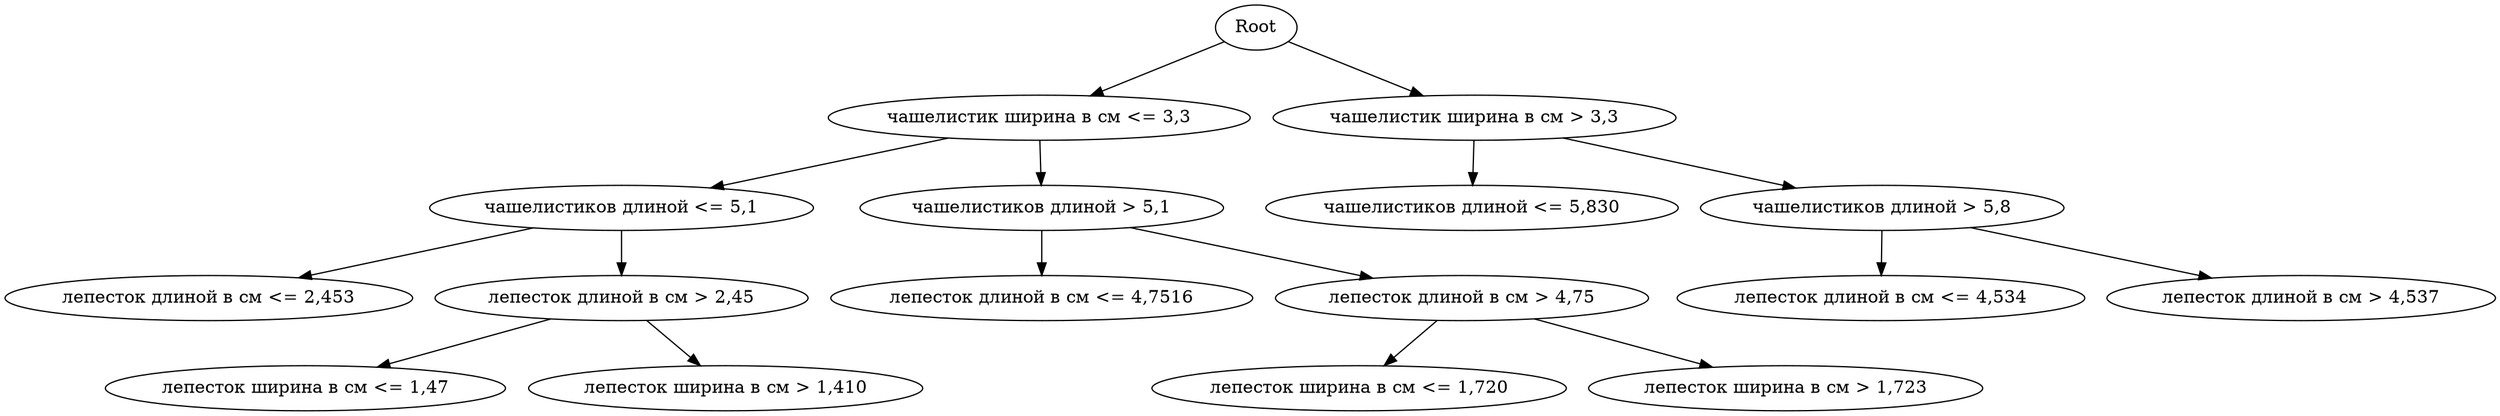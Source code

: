 digraph G {
"Root"
->
"чашелистик ширина в см <= 3,3"
->
"чашелистиков длиной <= 5,1"
->
"лепесток длиной в см <= 2,453"
;
"чашелистиков длиной <= 5,1"
->
"лепесток длиной в см > 2,45"
->
"лепесток ширина в см <= 1,47"
;
"лепесток длиной в см > 2,45"
->
"лепесток ширина в см > 1,410"
;
"чашелистик ширина в см <= 3,3"
->
"чашелистиков длиной > 5,1"
->
"лепесток длиной в см <= 4,7516"
;
"чашелистиков длиной > 5,1"
->
"лепесток длиной в см > 4,75"
->
"лепесток ширина в см <= 1,720"
;
"лепесток длиной в см > 4,75"
->
"лепесток ширина в см > 1,723"
;
"Root"
->
"чашелистик ширина в см > 3,3"
->
"чашелистиков длиной <= 5,830"
;
"чашелистик ширина в см > 3,3"
->
"чашелистиков длиной > 5,8"
->
"лепесток длиной в см <= 4,534"
;
"чашелистиков длиной > 5,8"
->
"лепесток длиной в см > 4,537"
;
}

